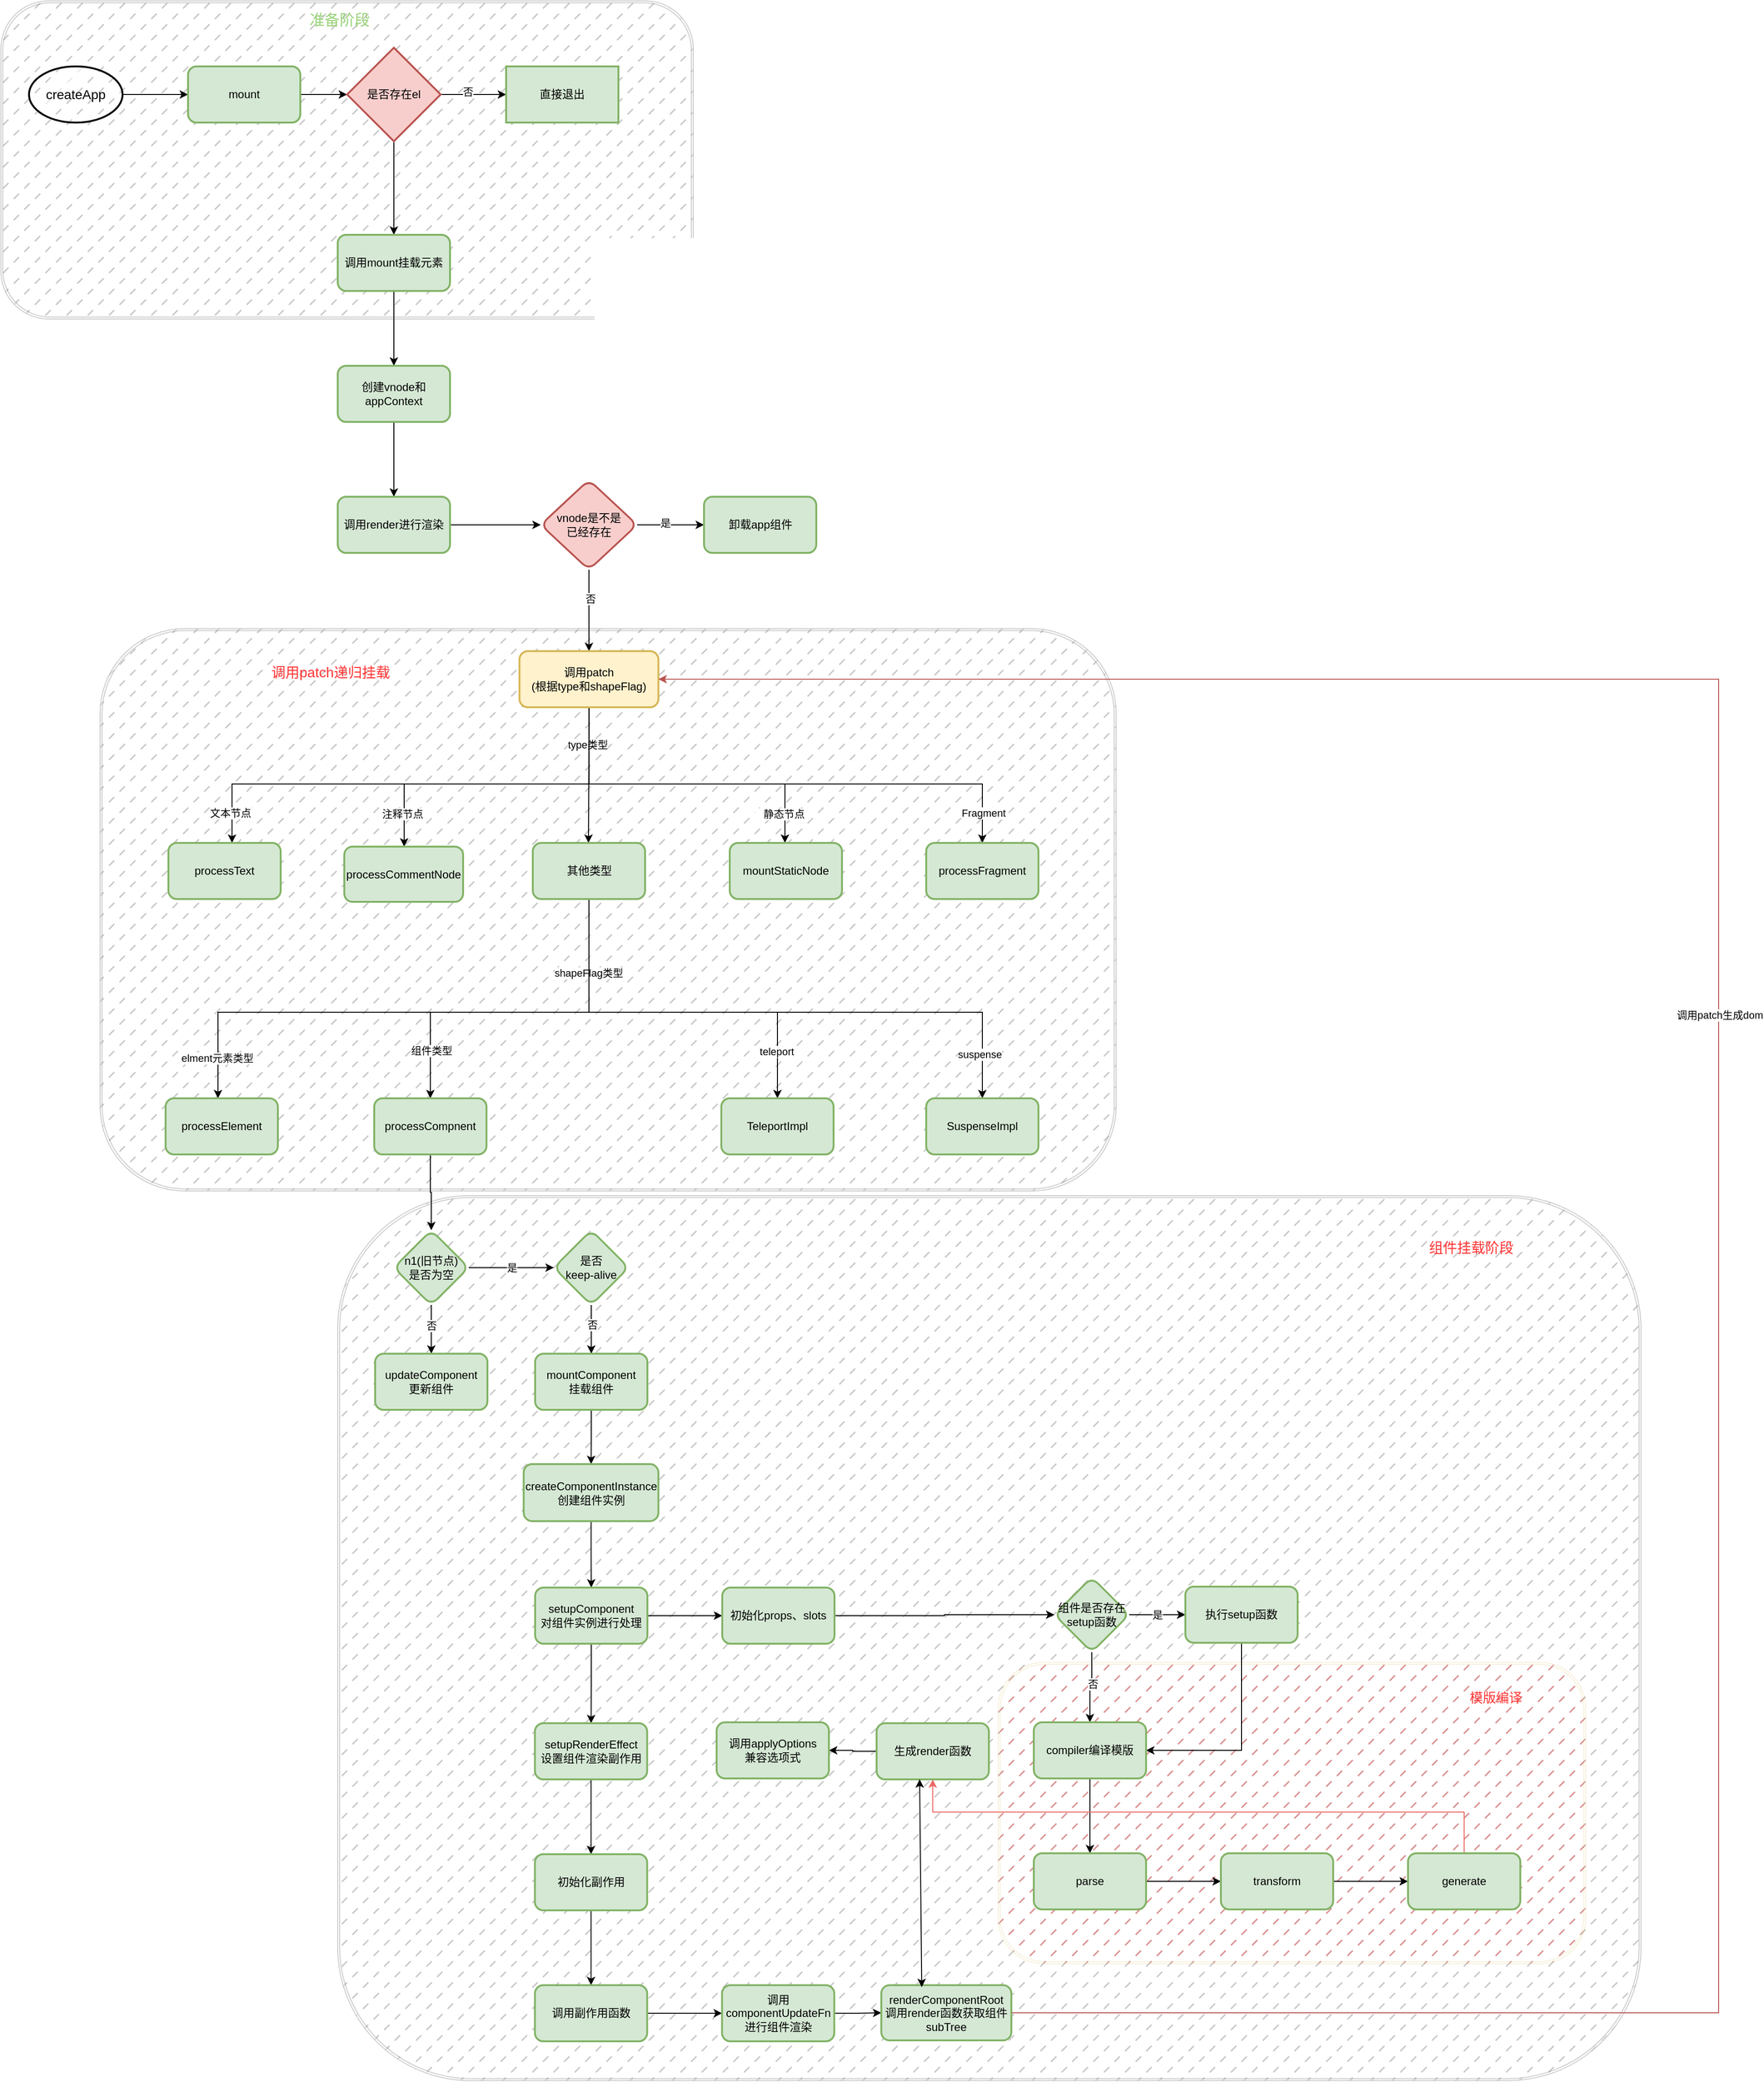 <mxfile version="21.3.3" type="github">
  <diagram name="第 1 页" id="65qTZj2q6psOM228DkGp">
    <mxGraphModel dx="2049" dy="1123" grid="0" gridSize="10" guides="1" tooltips="1" connect="1" arrows="1" fold="1" page="1" pageScale="1" pageWidth="8270" pageHeight="11690" math="0" shadow="0">
      <root>
        <mxCell id="0" />
        <mxCell id="1" parent="0" />
        <mxCell id="h6Dx4_WZGFDiGrNCUo27-140" value="" style="shape=ext;double=1;rounded=1;whiteSpace=wrap;html=1;glass=0;strokeColor=#030303;fillStyle=dashed;fillColor=#666666;shadow=0;gradientColor=none;strokeWidth=1;opacity=20;" vertex="1" parent="1">
          <mxGeometry x="380" y="1347" width="1393" height="946" as="geometry" />
        </mxCell>
        <mxCell id="h6Dx4_WZGFDiGrNCUo27-122" value="" style="shape=ext;double=1;rounded=1;whiteSpace=wrap;html=1;glass=0;strokeColor=#d6b656;fillStyle=dashed;fillColor=#FF3333;shadow=0;strokeWidth=1;opacity=20;" vertex="1" parent="1">
          <mxGeometry x="1086" y="1846" width="628" height="322" as="geometry" />
        </mxCell>
        <mxCell id="h6Dx4_WZGFDiGrNCUo27-85" value="" style="shape=ext;double=1;rounded=1;whiteSpace=wrap;html=1;glass=0;strokeColor=#030303;fillStyle=dashed;fillColor=#666666;shadow=0;gradientColor=none;strokeWidth=1;opacity=20;" vertex="1" parent="1">
          <mxGeometry x="126" y="741" width="1086" height="601" as="geometry" />
        </mxCell>
        <mxCell id="h6Dx4_WZGFDiGrNCUo27-14" value="" style="shape=ext;double=1;rounded=1;whiteSpace=wrap;html=1;glass=0;strokeColor=#030303;fillStyle=dashed;fillColor=#666666;shadow=0;gradientColor=none;strokeWidth=1;opacity=20;" vertex="1" parent="1">
          <mxGeometry x="20" y="70" width="740" height="340" as="geometry" />
        </mxCell>
        <mxCell id="h6Dx4_WZGFDiGrNCUo27-4" value="" style="edgeStyle=orthogonalEdgeStyle;rounded=0;orthogonalLoop=1;jettySize=auto;html=1;" edge="1" parent="1" source="h6Dx4_WZGFDiGrNCUo27-2" target="h6Dx4_WZGFDiGrNCUo27-3">
          <mxGeometry relative="1" as="geometry" />
        </mxCell>
        <mxCell id="h6Dx4_WZGFDiGrNCUo27-2" value="&lt;font style=&quot;font-size: 14px;&quot;&gt;createApp&lt;/font&gt;" style="strokeWidth=2;html=1;shape=mxgraph.flowchart.start_1;whiteSpace=wrap;fillStyle=hatch;fillColor=default;" vertex="1" parent="1">
          <mxGeometry x="50" y="140" width="100" height="60" as="geometry" />
        </mxCell>
        <mxCell id="h6Dx4_WZGFDiGrNCUo27-8" value="" style="edgeStyle=orthogonalEdgeStyle;rounded=0;orthogonalLoop=1;jettySize=auto;html=1;" edge="1" parent="1" source="h6Dx4_WZGFDiGrNCUo27-3" target="h6Dx4_WZGFDiGrNCUo27-7">
          <mxGeometry relative="1" as="geometry" />
        </mxCell>
        <mxCell id="h6Dx4_WZGFDiGrNCUo27-3" value="mount" style="rounded=1;whiteSpace=wrap;html=1;strokeWidth=2;fillColor=#d5e8d4;strokeColor=#82b366;" vertex="1" parent="1">
          <mxGeometry x="220" y="140" width="120" height="60" as="geometry" />
        </mxCell>
        <mxCell id="h6Dx4_WZGFDiGrNCUo27-10" value="" style="edgeStyle=orthogonalEdgeStyle;rounded=0;orthogonalLoop=1;jettySize=auto;html=1;" edge="1" parent="1" source="h6Dx4_WZGFDiGrNCUo27-7" target="h6Dx4_WZGFDiGrNCUo27-9">
          <mxGeometry relative="1" as="geometry" />
        </mxCell>
        <mxCell id="h6Dx4_WZGFDiGrNCUo27-11" value="否" style="edgeLabel;html=1;align=center;verticalAlign=middle;resizable=0;points=[];" vertex="1" connectable="0" parent="h6Dx4_WZGFDiGrNCUo27-10">
          <mxGeometry x="-0.171" y="3" relative="1" as="geometry">
            <mxPoint as="offset" />
          </mxGeometry>
        </mxCell>
        <mxCell id="h6Dx4_WZGFDiGrNCUo27-13" value="" style="edgeStyle=orthogonalEdgeStyle;rounded=0;orthogonalLoop=1;jettySize=auto;html=1;" edge="1" parent="1" source="h6Dx4_WZGFDiGrNCUo27-7" target="h6Dx4_WZGFDiGrNCUo27-12">
          <mxGeometry relative="1" as="geometry" />
        </mxCell>
        <mxCell id="h6Dx4_WZGFDiGrNCUo27-7" value="是否存在el" style="strokeWidth=2;html=1;shape=mxgraph.flowchart.decision;whiteSpace=wrap;fillColor=#f8cecc;strokeColor=#b85450;" vertex="1" parent="1">
          <mxGeometry x="390" y="120" width="100" height="100" as="geometry" />
        </mxCell>
        <mxCell id="h6Dx4_WZGFDiGrNCUo27-9" value="直接退出" style="whiteSpace=wrap;html=1;strokeWidth=2;fillColor=#d5e8d4;strokeColor=#82b366;" vertex="1" parent="1">
          <mxGeometry x="560" y="140" width="120" height="60" as="geometry" />
        </mxCell>
        <mxCell id="h6Dx4_WZGFDiGrNCUo27-22" value="" style="edgeStyle=orthogonalEdgeStyle;rounded=0;orthogonalLoop=1;jettySize=auto;html=1;" edge="1" parent="1" source="h6Dx4_WZGFDiGrNCUo27-12" target="h6Dx4_WZGFDiGrNCUo27-21">
          <mxGeometry relative="1" as="geometry" />
        </mxCell>
        <mxCell id="h6Dx4_WZGFDiGrNCUo27-12" value="调用mount挂载元素" style="rounded=1;whiteSpace=wrap;html=1;strokeWidth=2;fillColor=#d5e8d4;strokeColor=#82b366;" vertex="1" parent="1">
          <mxGeometry x="380" y="320" width="120" height="60" as="geometry" />
        </mxCell>
        <mxCell id="h6Dx4_WZGFDiGrNCUo27-16" value="准备阶段" style="text;html=1;strokeColor=none;fillColor=none;align=center;verticalAlign=middle;whiteSpace=wrap;rounded=0;fontColor=#97D077;fontSize=16;" vertex="1" parent="1">
          <mxGeometry x="345" y="75" width="74" height="30" as="geometry" />
        </mxCell>
        <mxCell id="h6Dx4_WZGFDiGrNCUo27-24" value="" style="edgeStyle=orthogonalEdgeStyle;rounded=0;orthogonalLoop=1;jettySize=auto;html=1;" edge="1" parent="1" source="h6Dx4_WZGFDiGrNCUo27-21" target="h6Dx4_WZGFDiGrNCUo27-23">
          <mxGeometry relative="1" as="geometry" />
        </mxCell>
        <mxCell id="h6Dx4_WZGFDiGrNCUo27-21" value="&lt;font style=&quot;font-size: 12px;&quot;&gt;创建vnode和appContext&lt;/font&gt;" style="whiteSpace=wrap;html=1;fillColor=#d5e8d4;strokeColor=#82b366;rounded=1;strokeWidth=2;" vertex="1" parent="1">
          <mxGeometry x="380" y="460" width="120" height="60" as="geometry" />
        </mxCell>
        <mxCell id="h6Dx4_WZGFDiGrNCUo27-26" value="" style="edgeStyle=orthogonalEdgeStyle;rounded=0;orthogonalLoop=1;jettySize=auto;html=1;" edge="1" parent="1" source="h6Dx4_WZGFDiGrNCUo27-23" target="h6Dx4_WZGFDiGrNCUo27-25">
          <mxGeometry relative="1" as="geometry" />
        </mxCell>
        <mxCell id="h6Dx4_WZGFDiGrNCUo27-23" value="调用render进行渲染" style="rounded=1;whiteSpace=wrap;html=1;fillColor=#d5e8d4;strokeColor=#82b366;strokeWidth=2;" vertex="1" parent="1">
          <mxGeometry x="380" y="600" width="120" height="60" as="geometry" />
        </mxCell>
        <mxCell id="h6Dx4_WZGFDiGrNCUo27-28" value="" style="edgeStyle=orthogonalEdgeStyle;rounded=0;orthogonalLoop=1;jettySize=auto;html=1;" edge="1" parent="1" source="h6Dx4_WZGFDiGrNCUo27-25" target="h6Dx4_WZGFDiGrNCUo27-27">
          <mxGeometry relative="1" as="geometry" />
        </mxCell>
        <mxCell id="h6Dx4_WZGFDiGrNCUo27-29" value="是" style="edgeLabel;html=1;align=center;verticalAlign=middle;resizable=0;points=[];" vertex="1" connectable="0" parent="h6Dx4_WZGFDiGrNCUo27-28">
          <mxGeometry x="-0.161" y="3" relative="1" as="geometry">
            <mxPoint y="1" as="offset" />
          </mxGeometry>
        </mxCell>
        <mxCell id="h6Dx4_WZGFDiGrNCUo27-31" value="" style="edgeStyle=orthogonalEdgeStyle;rounded=0;orthogonalLoop=1;jettySize=auto;html=1;" edge="1" parent="1" source="h6Dx4_WZGFDiGrNCUo27-25" target="h6Dx4_WZGFDiGrNCUo27-30">
          <mxGeometry relative="1" as="geometry" />
        </mxCell>
        <mxCell id="h6Dx4_WZGFDiGrNCUo27-33" value="否" style="edgeLabel;html=1;align=center;verticalAlign=middle;resizable=0;points=[];" vertex="1" connectable="0" parent="h6Dx4_WZGFDiGrNCUo27-31">
          <mxGeometry x="-0.296" y="1" relative="1" as="geometry">
            <mxPoint as="offset" />
          </mxGeometry>
        </mxCell>
        <mxCell id="h6Dx4_WZGFDiGrNCUo27-25" value="vnode是不是&lt;br&gt;已经存在" style="rhombus;whiteSpace=wrap;html=1;fillColor=#f8cecc;strokeColor=#b85450;rounded=1;strokeWidth=2;" vertex="1" parent="1">
          <mxGeometry x="597" y="582" width="103" height="96" as="geometry" />
        </mxCell>
        <mxCell id="h6Dx4_WZGFDiGrNCUo27-27" value="卸载app组件" style="whiteSpace=wrap;html=1;fillColor=#d5e8d4;strokeColor=#82b366;rounded=1;strokeWidth=2;" vertex="1" parent="1">
          <mxGeometry x="771.5" y="600" width="120" height="60" as="geometry" />
        </mxCell>
        <mxCell id="h6Dx4_WZGFDiGrNCUo27-35" value="" style="edgeStyle=orthogonalEdgeStyle;rounded=0;orthogonalLoop=1;jettySize=auto;html=1;exitX=0.5;exitY=1;exitDx=0;exitDy=0;" edge="1" parent="1" source="h6Dx4_WZGFDiGrNCUo27-30" target="h6Dx4_WZGFDiGrNCUo27-34">
          <mxGeometry relative="1" as="geometry">
            <Array as="points">
              <mxPoint x="649" y="907" />
              <mxPoint x="267" y="907" />
            </Array>
          </mxGeometry>
        </mxCell>
        <mxCell id="h6Dx4_WZGFDiGrNCUo27-56" value="文本节点" style="edgeLabel;html=1;align=center;verticalAlign=middle;resizable=0;points=[];" vertex="1" connectable="0" parent="h6Dx4_WZGFDiGrNCUo27-35">
          <mxGeometry x="0.889" relative="1" as="geometry">
            <mxPoint x="-2" y="-3" as="offset" />
          </mxGeometry>
        </mxCell>
        <mxCell id="h6Dx4_WZGFDiGrNCUo27-54" style="edgeStyle=orthogonalEdgeStyle;rounded=0;orthogonalLoop=1;jettySize=auto;html=1;" edge="1" parent="1" source="h6Dx4_WZGFDiGrNCUo27-30" target="h6Dx4_WZGFDiGrNCUo27-39">
          <mxGeometry relative="1" as="geometry">
            <Array as="points">
              <mxPoint x="649" y="907" />
              <mxPoint x="451" y="907" />
            </Array>
          </mxGeometry>
        </mxCell>
        <mxCell id="h6Dx4_WZGFDiGrNCUo27-57" value="注释节点" style="edgeLabel;html=1;align=center;verticalAlign=middle;resizable=0;points=[];" vertex="1" connectable="0" parent="h6Dx4_WZGFDiGrNCUo27-54">
          <mxGeometry x="0.779" y="-1" relative="1" as="geometry">
            <mxPoint x="-1" y="3" as="offset" />
          </mxGeometry>
        </mxCell>
        <mxCell id="h6Dx4_WZGFDiGrNCUo27-59" value="" style="edgeStyle=orthogonalEdgeStyle;rounded=0;orthogonalLoop=1;jettySize=auto;html=1;" edge="1" parent="1" source="h6Dx4_WZGFDiGrNCUo27-30" target="h6Dx4_WZGFDiGrNCUo27-58">
          <mxGeometry relative="1" as="geometry">
            <Array as="points">
              <mxPoint x="649" y="907" />
              <mxPoint x="858" y="907" />
            </Array>
          </mxGeometry>
        </mxCell>
        <mxCell id="h6Dx4_WZGFDiGrNCUo27-62" value="&amp;nbsp; &amp;nbsp;静态节点" style="edgeLabel;html=1;align=center;verticalAlign=middle;resizable=0;points=[];" vertex="1" connectable="0" parent="h6Dx4_WZGFDiGrNCUo27-59">
          <mxGeometry x="0.817" y="-6" relative="1" as="geometry">
            <mxPoint y="1" as="offset" />
          </mxGeometry>
        </mxCell>
        <mxCell id="h6Dx4_WZGFDiGrNCUo27-61" value="" style="edgeStyle=orthogonalEdgeStyle;rounded=0;orthogonalLoop=1;jettySize=auto;html=1;" edge="1" parent="1" source="h6Dx4_WZGFDiGrNCUo27-30" target="h6Dx4_WZGFDiGrNCUo27-60">
          <mxGeometry relative="1" as="geometry">
            <Array as="points">
              <mxPoint x="649" y="907" />
              <mxPoint x="1069" y="907" />
            </Array>
          </mxGeometry>
        </mxCell>
        <mxCell id="h6Dx4_WZGFDiGrNCUo27-63" value="Fragment" style="edgeLabel;html=1;align=center;verticalAlign=middle;resizable=0;points=[];" vertex="1" connectable="0" parent="h6Dx4_WZGFDiGrNCUo27-61">
          <mxGeometry x="0.885" y="1" relative="1" as="geometry">
            <mxPoint as="offset" />
          </mxGeometry>
        </mxCell>
        <mxCell id="h6Dx4_WZGFDiGrNCUo27-64" value="type类型" style="edgeLabel;html=1;align=center;verticalAlign=middle;resizable=0;points=[];" vertex="1" connectable="0" parent="h6Dx4_WZGFDiGrNCUo27-61">
          <mxGeometry x="-0.86" y="-2" relative="1" as="geometry">
            <mxPoint as="offset" />
          </mxGeometry>
        </mxCell>
        <mxCell id="h6Dx4_WZGFDiGrNCUo27-66" value="" style="edgeStyle=orthogonalEdgeStyle;rounded=0;orthogonalLoop=1;jettySize=auto;html=1;" edge="1" parent="1" source="h6Dx4_WZGFDiGrNCUo27-30" target="h6Dx4_WZGFDiGrNCUo27-65">
          <mxGeometry relative="1" as="geometry">
            <Array as="points">
              <mxPoint x="648" y="859" />
              <mxPoint x="648" y="859" />
            </Array>
          </mxGeometry>
        </mxCell>
        <mxCell id="h6Dx4_WZGFDiGrNCUo27-30" value="调用patch&lt;br style=&quot;border-color: var(--border-color);&quot;&gt;(根据type和shapeFlag)" style="whiteSpace=wrap;html=1;fillColor=#fff2cc;strokeColor=#d6b656;rounded=1;strokeWidth=2;" vertex="1" parent="1">
          <mxGeometry x="574.25" y="765" width="148.5" height="60" as="geometry" />
        </mxCell>
        <mxCell id="h6Dx4_WZGFDiGrNCUo27-34" value="processText" style="whiteSpace=wrap;html=1;fillColor=#d5e8d4;strokeColor=#82b366;rounded=1;strokeWidth=2;" vertex="1" parent="1">
          <mxGeometry x="199" y="970" width="120" height="60" as="geometry" />
        </mxCell>
        <mxCell id="h6Dx4_WZGFDiGrNCUo27-39" value="processCommentNode" style="whiteSpace=wrap;html=1;fillColor=#d5e8d4;strokeColor=#82b366;rounded=1;strokeWidth=2;" vertex="1" parent="1">
          <mxGeometry x="387" y="974" width="127" height="59" as="geometry" />
        </mxCell>
        <mxCell id="h6Dx4_WZGFDiGrNCUo27-58" value="mountStaticNode" style="whiteSpace=wrap;html=1;fillColor=#d5e8d4;strokeColor=#82b366;rounded=1;strokeWidth=2;" vertex="1" parent="1">
          <mxGeometry x="799" y="970" width="120" height="60" as="geometry" />
        </mxCell>
        <mxCell id="h6Dx4_WZGFDiGrNCUo27-60" value="processFragment" style="rounded=1;whiteSpace=wrap;html=1;fillColor=#d5e8d4;strokeColor=#82b366;strokeWidth=2;" vertex="1" parent="1">
          <mxGeometry x="1009" y="970" width="120" height="60" as="geometry" />
        </mxCell>
        <mxCell id="h6Dx4_WZGFDiGrNCUo27-68" value="" style="edgeStyle=orthogonalEdgeStyle;rounded=0;orthogonalLoop=1;jettySize=auto;html=1;" edge="1" parent="1" source="h6Dx4_WZGFDiGrNCUo27-65" target="h6Dx4_WZGFDiGrNCUo27-67">
          <mxGeometry relative="1" as="geometry">
            <Array as="points">
              <mxPoint x="649" y="1151" />
              <mxPoint x="252" y="1151" />
            </Array>
          </mxGeometry>
        </mxCell>
        <mxCell id="h6Dx4_WZGFDiGrNCUo27-69" value="shapeFlag类型" style="edgeLabel;html=1;align=center;verticalAlign=middle;resizable=0;points=[];" vertex="1" connectable="0" parent="h6Dx4_WZGFDiGrNCUo27-68">
          <mxGeometry x="-0.742" y="-1" relative="1" as="geometry">
            <mxPoint as="offset" />
          </mxGeometry>
        </mxCell>
        <mxCell id="h6Dx4_WZGFDiGrNCUo27-70" value="elment元素类型" style="edgeLabel;html=1;align=center;verticalAlign=middle;resizable=0;points=[];" vertex="1" connectable="0" parent="h6Dx4_WZGFDiGrNCUo27-68">
          <mxGeometry x="0.787" y="-1" relative="1" as="geometry">
            <mxPoint y="22" as="offset" />
          </mxGeometry>
        </mxCell>
        <mxCell id="h6Dx4_WZGFDiGrNCUo27-72" value="" style="edgeStyle=orthogonalEdgeStyle;rounded=0;orthogonalLoop=1;jettySize=auto;html=1;" edge="1" parent="1" source="h6Dx4_WZGFDiGrNCUo27-65" target="h6Dx4_WZGFDiGrNCUo27-71">
          <mxGeometry relative="1" as="geometry">
            <Array as="points">
              <mxPoint x="649" y="1151" />
              <mxPoint x="479" y="1151" />
            </Array>
          </mxGeometry>
        </mxCell>
        <mxCell id="h6Dx4_WZGFDiGrNCUo27-73" value="组件类型" style="edgeLabel;html=1;align=center;verticalAlign=middle;resizable=0;points=[];" vertex="1" connectable="0" parent="h6Dx4_WZGFDiGrNCUo27-72">
          <mxGeometry x="0.734" y="1" relative="1" as="geometry">
            <mxPoint as="offset" />
          </mxGeometry>
        </mxCell>
        <mxCell id="h6Dx4_WZGFDiGrNCUo27-75" value="" style="edgeStyle=orthogonalEdgeStyle;rounded=0;orthogonalLoop=1;jettySize=auto;html=1;" edge="1" parent="1" source="h6Dx4_WZGFDiGrNCUo27-65" target="h6Dx4_WZGFDiGrNCUo27-74">
          <mxGeometry relative="1" as="geometry">
            <Array as="points">
              <mxPoint x="649" y="1151" />
              <mxPoint x="850" y="1151" />
            </Array>
          </mxGeometry>
        </mxCell>
        <mxCell id="h6Dx4_WZGFDiGrNCUo27-76" value="teleport" style="edgeLabel;html=1;align=center;verticalAlign=middle;resizable=0;points=[];" vertex="1" connectable="0" parent="h6Dx4_WZGFDiGrNCUo27-75">
          <mxGeometry x="0.757" y="-1" relative="1" as="geometry">
            <mxPoint as="offset" />
          </mxGeometry>
        </mxCell>
        <mxCell id="h6Dx4_WZGFDiGrNCUo27-78" value="" style="edgeStyle=orthogonalEdgeStyle;rounded=0;orthogonalLoop=1;jettySize=auto;html=1;" edge="1" parent="1" source="h6Dx4_WZGFDiGrNCUo27-65" target="h6Dx4_WZGFDiGrNCUo27-77">
          <mxGeometry relative="1" as="geometry">
            <Array as="points">
              <mxPoint x="648" y="1151" />
              <mxPoint x="1069" y="1151" />
            </Array>
          </mxGeometry>
        </mxCell>
        <mxCell id="h6Dx4_WZGFDiGrNCUo27-79" value="suspense" style="edgeLabel;html=1;align=center;verticalAlign=middle;resizable=0;points=[];" vertex="1" connectable="0" parent="h6Dx4_WZGFDiGrNCUo27-78">
          <mxGeometry x="0.851" y="-3" relative="1" as="geometry">
            <mxPoint as="offset" />
          </mxGeometry>
        </mxCell>
        <mxCell id="h6Dx4_WZGFDiGrNCUo27-65" value="其他类型" style="whiteSpace=wrap;html=1;fillColor=#d5e8d4;strokeColor=#82b366;rounded=1;strokeWidth=2;" vertex="1" parent="1">
          <mxGeometry x="588.5" y="970" width="120" height="60" as="geometry" />
        </mxCell>
        <mxCell id="h6Dx4_WZGFDiGrNCUo27-67" value="processElement" style="whiteSpace=wrap;html=1;fillColor=#d5e8d4;strokeColor=#82b366;rounded=1;strokeWidth=2;" vertex="1" parent="1">
          <mxGeometry x="196" y="1243" width="120" height="60" as="geometry" />
        </mxCell>
        <mxCell id="h6Dx4_WZGFDiGrNCUo27-93" value="" style="edgeStyle=orthogonalEdgeStyle;rounded=0;orthogonalLoop=1;jettySize=auto;html=1;" edge="1" parent="1" source="h6Dx4_WZGFDiGrNCUo27-71" target="h6Dx4_WZGFDiGrNCUo27-92">
          <mxGeometry relative="1" as="geometry" />
        </mxCell>
        <mxCell id="h6Dx4_WZGFDiGrNCUo27-71" value="processCompnent" style="whiteSpace=wrap;html=1;fillColor=#d5e8d4;strokeColor=#82b366;rounded=1;strokeWidth=2;" vertex="1" parent="1">
          <mxGeometry x="419" y="1243" width="120" height="60" as="geometry" />
        </mxCell>
        <mxCell id="h6Dx4_WZGFDiGrNCUo27-74" value="TeleportImpl" style="whiteSpace=wrap;html=1;fillColor=#d5e8d4;strokeColor=#82b366;rounded=1;strokeWidth=2;" vertex="1" parent="1">
          <mxGeometry x="790" y="1243" width="120" height="60" as="geometry" />
        </mxCell>
        <mxCell id="h6Dx4_WZGFDiGrNCUo27-77" value="SuspenseImpl" style="whiteSpace=wrap;html=1;fillColor=#d5e8d4;strokeColor=#82b366;rounded=1;strokeWidth=2;" vertex="1" parent="1">
          <mxGeometry x="1009" y="1243" width="120" height="60" as="geometry" />
        </mxCell>
        <mxCell id="h6Dx4_WZGFDiGrNCUo27-83" value="" style="edgeStyle=orthogonalEdgeStyle;rounded=0;orthogonalLoop=1;jettySize=auto;html=1;" edge="1" parent="1" source="h6Dx4_WZGFDiGrNCUo27-80" target="h6Dx4_WZGFDiGrNCUo27-82">
          <mxGeometry relative="1" as="geometry" />
        </mxCell>
        <mxCell id="h6Dx4_WZGFDiGrNCUo27-84" value="否" style="edgeLabel;html=1;align=center;verticalAlign=middle;resizable=0;points=[];" vertex="1" connectable="0" parent="h6Dx4_WZGFDiGrNCUo27-83">
          <mxGeometry x="-0.22" y="1" relative="1" as="geometry">
            <mxPoint as="offset" />
          </mxGeometry>
        </mxCell>
        <mxCell id="h6Dx4_WZGFDiGrNCUo27-80" value="是否&lt;br&gt;keep-alive" style="rhombus;whiteSpace=wrap;html=1;fillColor=#d5e8d4;strokeColor=#82b366;rounded=1;strokeWidth=2;" vertex="1" parent="1">
          <mxGeometry x="611" y="1384" width="80" height="80" as="geometry" />
        </mxCell>
        <mxCell id="h6Dx4_WZGFDiGrNCUo27-88" value="" style="edgeStyle=orthogonalEdgeStyle;rounded=0;orthogonalLoop=1;jettySize=auto;html=1;" edge="1" parent="1" source="h6Dx4_WZGFDiGrNCUo27-82" target="h6Dx4_WZGFDiGrNCUo27-87">
          <mxGeometry relative="1" as="geometry" />
        </mxCell>
        <mxCell id="h6Dx4_WZGFDiGrNCUo27-82" value="mountComponent&lt;br&gt;挂载组件" style="whiteSpace=wrap;html=1;fillColor=#d5e8d4;strokeColor=#82b366;rounded=1;strokeWidth=2;" vertex="1" parent="1">
          <mxGeometry x="591" y="1516" width="120" height="60" as="geometry" />
        </mxCell>
        <mxCell id="h6Dx4_WZGFDiGrNCUo27-86" value="调用patch递归挂载" style="text;html=1;align=center;verticalAlign=middle;whiteSpace=wrap;rounded=0;fontColor=#FF3333;fontSize=15;" vertex="1" parent="1">
          <mxGeometry x="305" y="778" width="135" height="18" as="geometry" />
        </mxCell>
        <mxCell id="h6Dx4_WZGFDiGrNCUo27-97" value="" style="edgeStyle=orthogonalEdgeStyle;rounded=0;orthogonalLoop=1;jettySize=auto;html=1;" edge="1" parent="1" source="h6Dx4_WZGFDiGrNCUo27-87" target="h6Dx4_WZGFDiGrNCUo27-96">
          <mxGeometry relative="1" as="geometry" />
        </mxCell>
        <mxCell id="h6Dx4_WZGFDiGrNCUo27-87" value="createComponentInstance&lt;br&gt;创建组件实例" style="whiteSpace=wrap;html=1;fillColor=#d5e8d4;strokeColor=#82b366;rounded=1;strokeWidth=2;" vertex="1" parent="1">
          <mxGeometry x="578.75" y="1634" width="144" height="61" as="geometry" />
        </mxCell>
        <mxCell id="h6Dx4_WZGFDiGrNCUo27-94" value="是" style="edgeStyle=orthogonalEdgeStyle;rounded=0;orthogonalLoop=1;jettySize=auto;html=1;" edge="1" parent="1" source="h6Dx4_WZGFDiGrNCUo27-92" target="h6Dx4_WZGFDiGrNCUo27-80">
          <mxGeometry relative="1" as="geometry" />
        </mxCell>
        <mxCell id="h6Dx4_WZGFDiGrNCUo27-143" value="" style="edgeStyle=orthogonalEdgeStyle;rounded=0;orthogonalLoop=1;jettySize=auto;html=1;" edge="1" parent="1" source="h6Dx4_WZGFDiGrNCUo27-92" target="h6Dx4_WZGFDiGrNCUo27-142">
          <mxGeometry relative="1" as="geometry" />
        </mxCell>
        <mxCell id="h6Dx4_WZGFDiGrNCUo27-144" value="否" style="edgeLabel;html=1;align=center;verticalAlign=middle;resizable=0;points=[];" vertex="1" connectable="0" parent="h6Dx4_WZGFDiGrNCUo27-143">
          <mxGeometry x="-0.17" relative="1" as="geometry">
            <mxPoint as="offset" />
          </mxGeometry>
        </mxCell>
        <mxCell id="h6Dx4_WZGFDiGrNCUo27-92" value="n1(旧节点)&lt;br&gt;是否为空" style="rhombus;whiteSpace=wrap;html=1;fillColor=#d5e8d4;strokeColor=#82b366;rounded=1;strokeWidth=2;" vertex="1" parent="1">
          <mxGeometry x="440" y="1384" width="80" height="80" as="geometry" />
        </mxCell>
        <mxCell id="h6Dx4_WZGFDiGrNCUo27-99" value="" style="edgeStyle=orthogonalEdgeStyle;rounded=0;orthogonalLoop=1;jettySize=auto;html=1;" edge="1" parent="1" source="h6Dx4_WZGFDiGrNCUo27-96" target="h6Dx4_WZGFDiGrNCUo27-98">
          <mxGeometry relative="1" as="geometry" />
        </mxCell>
        <mxCell id="h6Dx4_WZGFDiGrNCUo27-101" value="" style="edgeStyle=orthogonalEdgeStyle;rounded=0;orthogonalLoop=1;jettySize=auto;html=1;" edge="1" parent="1" source="h6Dx4_WZGFDiGrNCUo27-96" target="h6Dx4_WZGFDiGrNCUo27-100">
          <mxGeometry relative="1" as="geometry" />
        </mxCell>
        <mxCell id="h6Dx4_WZGFDiGrNCUo27-96" value="setupComponent&lt;br&gt;对组件实例进行处理" style="rounded=1;whiteSpace=wrap;html=1;fillColor=#d5e8d4;strokeColor=#82b366;strokeWidth=2;" vertex="1" parent="1">
          <mxGeometry x="591" y="1766" width="120" height="60" as="geometry" />
        </mxCell>
        <mxCell id="h6Dx4_WZGFDiGrNCUo27-128" value="" style="edgeStyle=orthogonalEdgeStyle;rounded=0;orthogonalLoop=1;jettySize=auto;html=1;" edge="1" parent="1" source="h6Dx4_WZGFDiGrNCUo27-98" target="h6Dx4_WZGFDiGrNCUo27-127">
          <mxGeometry relative="1" as="geometry" />
        </mxCell>
        <mxCell id="h6Dx4_WZGFDiGrNCUo27-98" value="setupRenderEffect&lt;br&gt;设置组件渲染副作用" style="rounded=1;whiteSpace=wrap;html=1;fillColor=#d5e8d4;strokeColor=#82b366;strokeWidth=2;" vertex="1" parent="1">
          <mxGeometry x="590.75" y="1911" width="120" height="60" as="geometry" />
        </mxCell>
        <mxCell id="h6Dx4_WZGFDiGrNCUo27-105" value="" style="edgeStyle=orthogonalEdgeStyle;rounded=0;orthogonalLoop=1;jettySize=auto;html=1;" edge="1" parent="1" source="h6Dx4_WZGFDiGrNCUo27-100" target="h6Dx4_WZGFDiGrNCUo27-104">
          <mxGeometry relative="1" as="geometry" />
        </mxCell>
        <mxCell id="h6Dx4_WZGFDiGrNCUo27-100" value="初始化props、slots" style="whiteSpace=wrap;html=1;fillColor=#d5e8d4;strokeColor=#82b366;rounded=1;strokeWidth=2;" vertex="1" parent="1">
          <mxGeometry x="791" y="1766" width="120" height="60" as="geometry" />
        </mxCell>
        <mxCell id="h6Dx4_WZGFDiGrNCUo27-107" value="是" style="edgeStyle=orthogonalEdgeStyle;rounded=0;orthogonalLoop=1;jettySize=auto;html=1;" edge="1" parent="1" source="h6Dx4_WZGFDiGrNCUo27-104" target="h6Dx4_WZGFDiGrNCUo27-106">
          <mxGeometry relative="1" as="geometry" />
        </mxCell>
        <mxCell id="h6Dx4_WZGFDiGrNCUo27-109" value="" style="edgeStyle=orthogonalEdgeStyle;rounded=0;orthogonalLoop=1;jettySize=auto;html=1;" edge="1" parent="1" source="h6Dx4_WZGFDiGrNCUo27-104" target="h6Dx4_WZGFDiGrNCUo27-108">
          <mxGeometry relative="1" as="geometry" />
        </mxCell>
        <mxCell id="h6Dx4_WZGFDiGrNCUo27-111" value="否" style="edgeLabel;html=1;align=center;verticalAlign=middle;resizable=0;points=[];" vertex="1" connectable="0" parent="h6Dx4_WZGFDiGrNCUo27-109">
          <mxGeometry x="-0.126" y="1" relative="1" as="geometry">
            <mxPoint as="offset" />
          </mxGeometry>
        </mxCell>
        <mxCell id="h6Dx4_WZGFDiGrNCUo27-104" value="组件是否存在&lt;br style=&quot;border-color: var(--border-color);&quot;&gt;setup函数" style="rhombus;whiteSpace=wrap;html=1;fillColor=#d5e8d4;strokeColor=#82b366;rounded=1;strokeWidth=2;" vertex="1" parent="1">
          <mxGeometry x="1146" y="1755" width="80" height="80" as="geometry" />
        </mxCell>
        <mxCell id="h6Dx4_WZGFDiGrNCUo27-112" style="edgeStyle=orthogonalEdgeStyle;rounded=0;orthogonalLoop=1;jettySize=auto;html=1;exitX=0.5;exitY=1;exitDx=0;exitDy=0;entryX=1;entryY=0.5;entryDx=0;entryDy=0;" edge="1" parent="1" source="h6Dx4_WZGFDiGrNCUo27-106" target="h6Dx4_WZGFDiGrNCUo27-108">
          <mxGeometry relative="1" as="geometry" />
        </mxCell>
        <mxCell id="h6Dx4_WZGFDiGrNCUo27-106" value="执行setup函数" style="whiteSpace=wrap;html=1;fillColor=#d5e8d4;strokeColor=#82b366;rounded=1;strokeWidth=2;" vertex="1" parent="1">
          <mxGeometry x="1286" y="1765" width="120" height="60" as="geometry" />
        </mxCell>
        <mxCell id="h6Dx4_WZGFDiGrNCUo27-114" value="" style="edgeStyle=orthogonalEdgeStyle;rounded=0;orthogonalLoop=1;jettySize=auto;html=1;" edge="1" parent="1" source="h6Dx4_WZGFDiGrNCUo27-108" target="h6Dx4_WZGFDiGrNCUo27-113">
          <mxGeometry relative="1" as="geometry" />
        </mxCell>
        <mxCell id="h6Dx4_WZGFDiGrNCUo27-108" value="compiler编译模版" style="whiteSpace=wrap;html=1;fillColor=#d5e8d4;strokeColor=#82b366;rounded=1;strokeWidth=2;" vertex="1" parent="1">
          <mxGeometry x="1124" y="1910" width="120" height="60" as="geometry" />
        </mxCell>
        <mxCell id="h6Dx4_WZGFDiGrNCUo27-116" value="" style="edgeStyle=orthogonalEdgeStyle;rounded=0;orthogonalLoop=1;jettySize=auto;html=1;" edge="1" parent="1" source="h6Dx4_WZGFDiGrNCUo27-113" target="h6Dx4_WZGFDiGrNCUo27-115">
          <mxGeometry relative="1" as="geometry" />
        </mxCell>
        <mxCell id="h6Dx4_WZGFDiGrNCUo27-113" value="parse" style="whiteSpace=wrap;html=1;fillColor=#d5e8d4;strokeColor=#82b366;rounded=1;strokeWidth=2;" vertex="1" parent="1">
          <mxGeometry x="1124" y="2050" width="120" height="60" as="geometry" />
        </mxCell>
        <mxCell id="h6Dx4_WZGFDiGrNCUo27-118" value="" style="edgeStyle=orthogonalEdgeStyle;rounded=0;orthogonalLoop=1;jettySize=auto;html=1;" edge="1" parent="1" source="h6Dx4_WZGFDiGrNCUo27-115" target="h6Dx4_WZGFDiGrNCUo27-117">
          <mxGeometry relative="1" as="geometry" />
        </mxCell>
        <mxCell id="h6Dx4_WZGFDiGrNCUo27-115" value="transform" style="whiteSpace=wrap;html=1;fillColor=#d5e8d4;strokeColor=#82b366;rounded=1;strokeWidth=2;" vertex="1" parent="1">
          <mxGeometry x="1324" y="2050" width="120" height="60" as="geometry" />
        </mxCell>
        <mxCell id="h6Dx4_WZGFDiGrNCUo27-121" style="edgeStyle=orthogonalEdgeStyle;rounded=0;orthogonalLoop=1;jettySize=auto;html=1;strokeColor=#EA6B66;" edge="1" parent="1" source="h6Dx4_WZGFDiGrNCUo27-117" target="h6Dx4_WZGFDiGrNCUo27-119">
          <mxGeometry relative="1" as="geometry">
            <Array as="points">
              <mxPoint x="1431" y="2006" />
              <mxPoint x="831" y="2006" />
            </Array>
          </mxGeometry>
        </mxCell>
        <mxCell id="h6Dx4_WZGFDiGrNCUo27-117" value="generate" style="whiteSpace=wrap;html=1;fillColor=#d5e8d4;strokeColor=#82b366;rounded=1;strokeWidth=2;" vertex="1" parent="1">
          <mxGeometry x="1524" y="2050" width="120" height="60" as="geometry" />
        </mxCell>
        <mxCell id="h6Dx4_WZGFDiGrNCUo27-126" value="" style="edgeStyle=orthogonalEdgeStyle;rounded=0;orthogonalLoop=1;jettySize=auto;html=1;" edge="1" parent="1" source="h6Dx4_WZGFDiGrNCUo27-119" target="h6Dx4_WZGFDiGrNCUo27-125">
          <mxGeometry relative="1" as="geometry" />
        </mxCell>
        <mxCell id="h6Dx4_WZGFDiGrNCUo27-119" value="生成render函数" style="whiteSpace=wrap;html=1;fillColor=#d5e8d4;strokeColor=#82b366;rounded=1;strokeWidth=2;" vertex="1" parent="1">
          <mxGeometry x="956" y="1911" width="120" height="60" as="geometry" />
        </mxCell>
        <mxCell id="h6Dx4_WZGFDiGrNCUo27-123" value="模版编译" style="text;html=1;strokeColor=none;fillColor=none;align=center;verticalAlign=middle;whiteSpace=wrap;rounded=0;fontSize=14;fontColor=#FF3333;" vertex="1" parent="1">
          <mxGeometry x="1588" y="1869" width="60" height="30" as="geometry" />
        </mxCell>
        <mxCell id="h6Dx4_WZGFDiGrNCUo27-125" value="调用applyOptions&lt;br&gt;兼容选项式" style="whiteSpace=wrap;html=1;fillColor=#d5e8d4;strokeColor=#82b366;rounded=1;strokeWidth=2;" vertex="1" parent="1">
          <mxGeometry x="785" y="1910" width="120" height="60" as="geometry" />
        </mxCell>
        <mxCell id="h6Dx4_WZGFDiGrNCUo27-130" value="" style="edgeStyle=orthogonalEdgeStyle;rounded=0;orthogonalLoop=1;jettySize=auto;html=1;" edge="1" parent="1" source="h6Dx4_WZGFDiGrNCUo27-127" target="h6Dx4_WZGFDiGrNCUo27-129">
          <mxGeometry relative="1" as="geometry" />
        </mxCell>
        <mxCell id="h6Dx4_WZGFDiGrNCUo27-127" value="初始化副作用" style="whiteSpace=wrap;html=1;fillColor=#d5e8d4;strokeColor=#82b366;rounded=1;strokeWidth=2;" vertex="1" parent="1">
          <mxGeometry x="590.75" y="2051" width="120" height="60" as="geometry" />
        </mxCell>
        <mxCell id="h6Dx4_WZGFDiGrNCUo27-132" value="" style="edgeStyle=orthogonalEdgeStyle;rounded=0;orthogonalLoop=1;jettySize=auto;html=1;" edge="1" parent="1" source="h6Dx4_WZGFDiGrNCUo27-129" target="h6Dx4_WZGFDiGrNCUo27-131">
          <mxGeometry relative="1" as="geometry" />
        </mxCell>
        <mxCell id="h6Dx4_WZGFDiGrNCUo27-129" value="调用副作用函数" style="whiteSpace=wrap;html=1;fillColor=#d5e8d4;strokeColor=#82b366;rounded=1;strokeWidth=2;" vertex="1" parent="1">
          <mxGeometry x="590.75" y="2191" width="120" height="60" as="geometry" />
        </mxCell>
        <mxCell id="h6Dx4_WZGFDiGrNCUo27-134" value="" style="edgeStyle=orthogonalEdgeStyle;rounded=0;orthogonalLoop=1;jettySize=auto;html=1;" edge="1" parent="1" source="h6Dx4_WZGFDiGrNCUo27-131" target="h6Dx4_WZGFDiGrNCUo27-133">
          <mxGeometry relative="1" as="geometry" />
        </mxCell>
        <mxCell id="h6Dx4_WZGFDiGrNCUo27-131" value="调用componentUpdateFn&lt;br&gt;进行组件渲染" style="whiteSpace=wrap;html=1;fillColor=#d5e8d4;strokeColor=#82b366;rounded=1;strokeWidth=2;" vertex="1" parent="1">
          <mxGeometry x="790.75" y="2191" width="120" height="60" as="geometry" />
        </mxCell>
        <mxCell id="h6Dx4_WZGFDiGrNCUo27-133" value="renderComponentRoot&lt;br&gt;调用render函数获取组件subTree" style="whiteSpace=wrap;html=1;fillColor=#d5e8d4;strokeColor=#82b366;rounded=1;strokeWidth=2;" vertex="1" parent="1">
          <mxGeometry x="961" y="2191" width="139" height="59" as="geometry" />
        </mxCell>
        <mxCell id="h6Dx4_WZGFDiGrNCUo27-135" value="" style="endArrow=classic;startArrow=classic;html=1;rounded=0;exitX=0.311;exitY=0.036;exitDx=0;exitDy=0;exitPerimeter=0;entryX=0.383;entryY=0.998;entryDx=0;entryDy=0;entryPerimeter=0;" edge="1" parent="1" source="h6Dx4_WZGFDiGrNCUo27-133" target="h6Dx4_WZGFDiGrNCUo27-119">
          <mxGeometry width="50" height="50" relative="1" as="geometry">
            <mxPoint x="1004" y="2179" as="sourcePoint" />
            <mxPoint x="1002" y="1979" as="targetPoint" />
          </mxGeometry>
        </mxCell>
        <mxCell id="h6Dx4_WZGFDiGrNCUo27-138" style="edgeStyle=orthogonalEdgeStyle;rounded=0;orthogonalLoop=1;jettySize=auto;html=1;entryX=1;entryY=0.5;entryDx=0;entryDy=0;fillColor=#f8cecc;strokeColor=#b85450;" edge="1" parent="1" source="h6Dx4_WZGFDiGrNCUo27-133" target="h6Dx4_WZGFDiGrNCUo27-30">
          <mxGeometry relative="1" as="geometry">
            <Array as="points">
              <mxPoint x="1856" y="2220" />
              <mxPoint x="1856" y="795" />
            </Array>
          </mxGeometry>
        </mxCell>
        <mxCell id="h6Dx4_WZGFDiGrNCUo27-139" value="调用patch生成dom" style="edgeLabel;html=1;align=center;verticalAlign=middle;resizable=0;points=[];" vertex="1" connectable="0" parent="h6Dx4_WZGFDiGrNCUo27-138">
          <mxGeometry x="0.1" y="-1" relative="1" as="geometry">
            <mxPoint as="offset" />
          </mxGeometry>
        </mxCell>
        <mxCell id="h6Dx4_WZGFDiGrNCUo27-141" value="组件挂载阶段" style="text;html=1;strokeColor=none;fillColor=none;align=center;verticalAlign=middle;whiteSpace=wrap;rounded=0;fontSize=15;fontColor=#FF3333;" vertex="1" parent="1">
          <mxGeometry x="1524" y="1387" width="135" height="30" as="geometry" />
        </mxCell>
        <mxCell id="h6Dx4_WZGFDiGrNCUo27-142" value="updateComponent&lt;br&gt;更新组件" style="whiteSpace=wrap;html=1;fillColor=#d5e8d4;strokeColor=#82b366;rounded=1;strokeWidth=2;" vertex="1" parent="1">
          <mxGeometry x="420" y="1516" width="120" height="60" as="geometry" />
        </mxCell>
      </root>
    </mxGraphModel>
  </diagram>
</mxfile>
